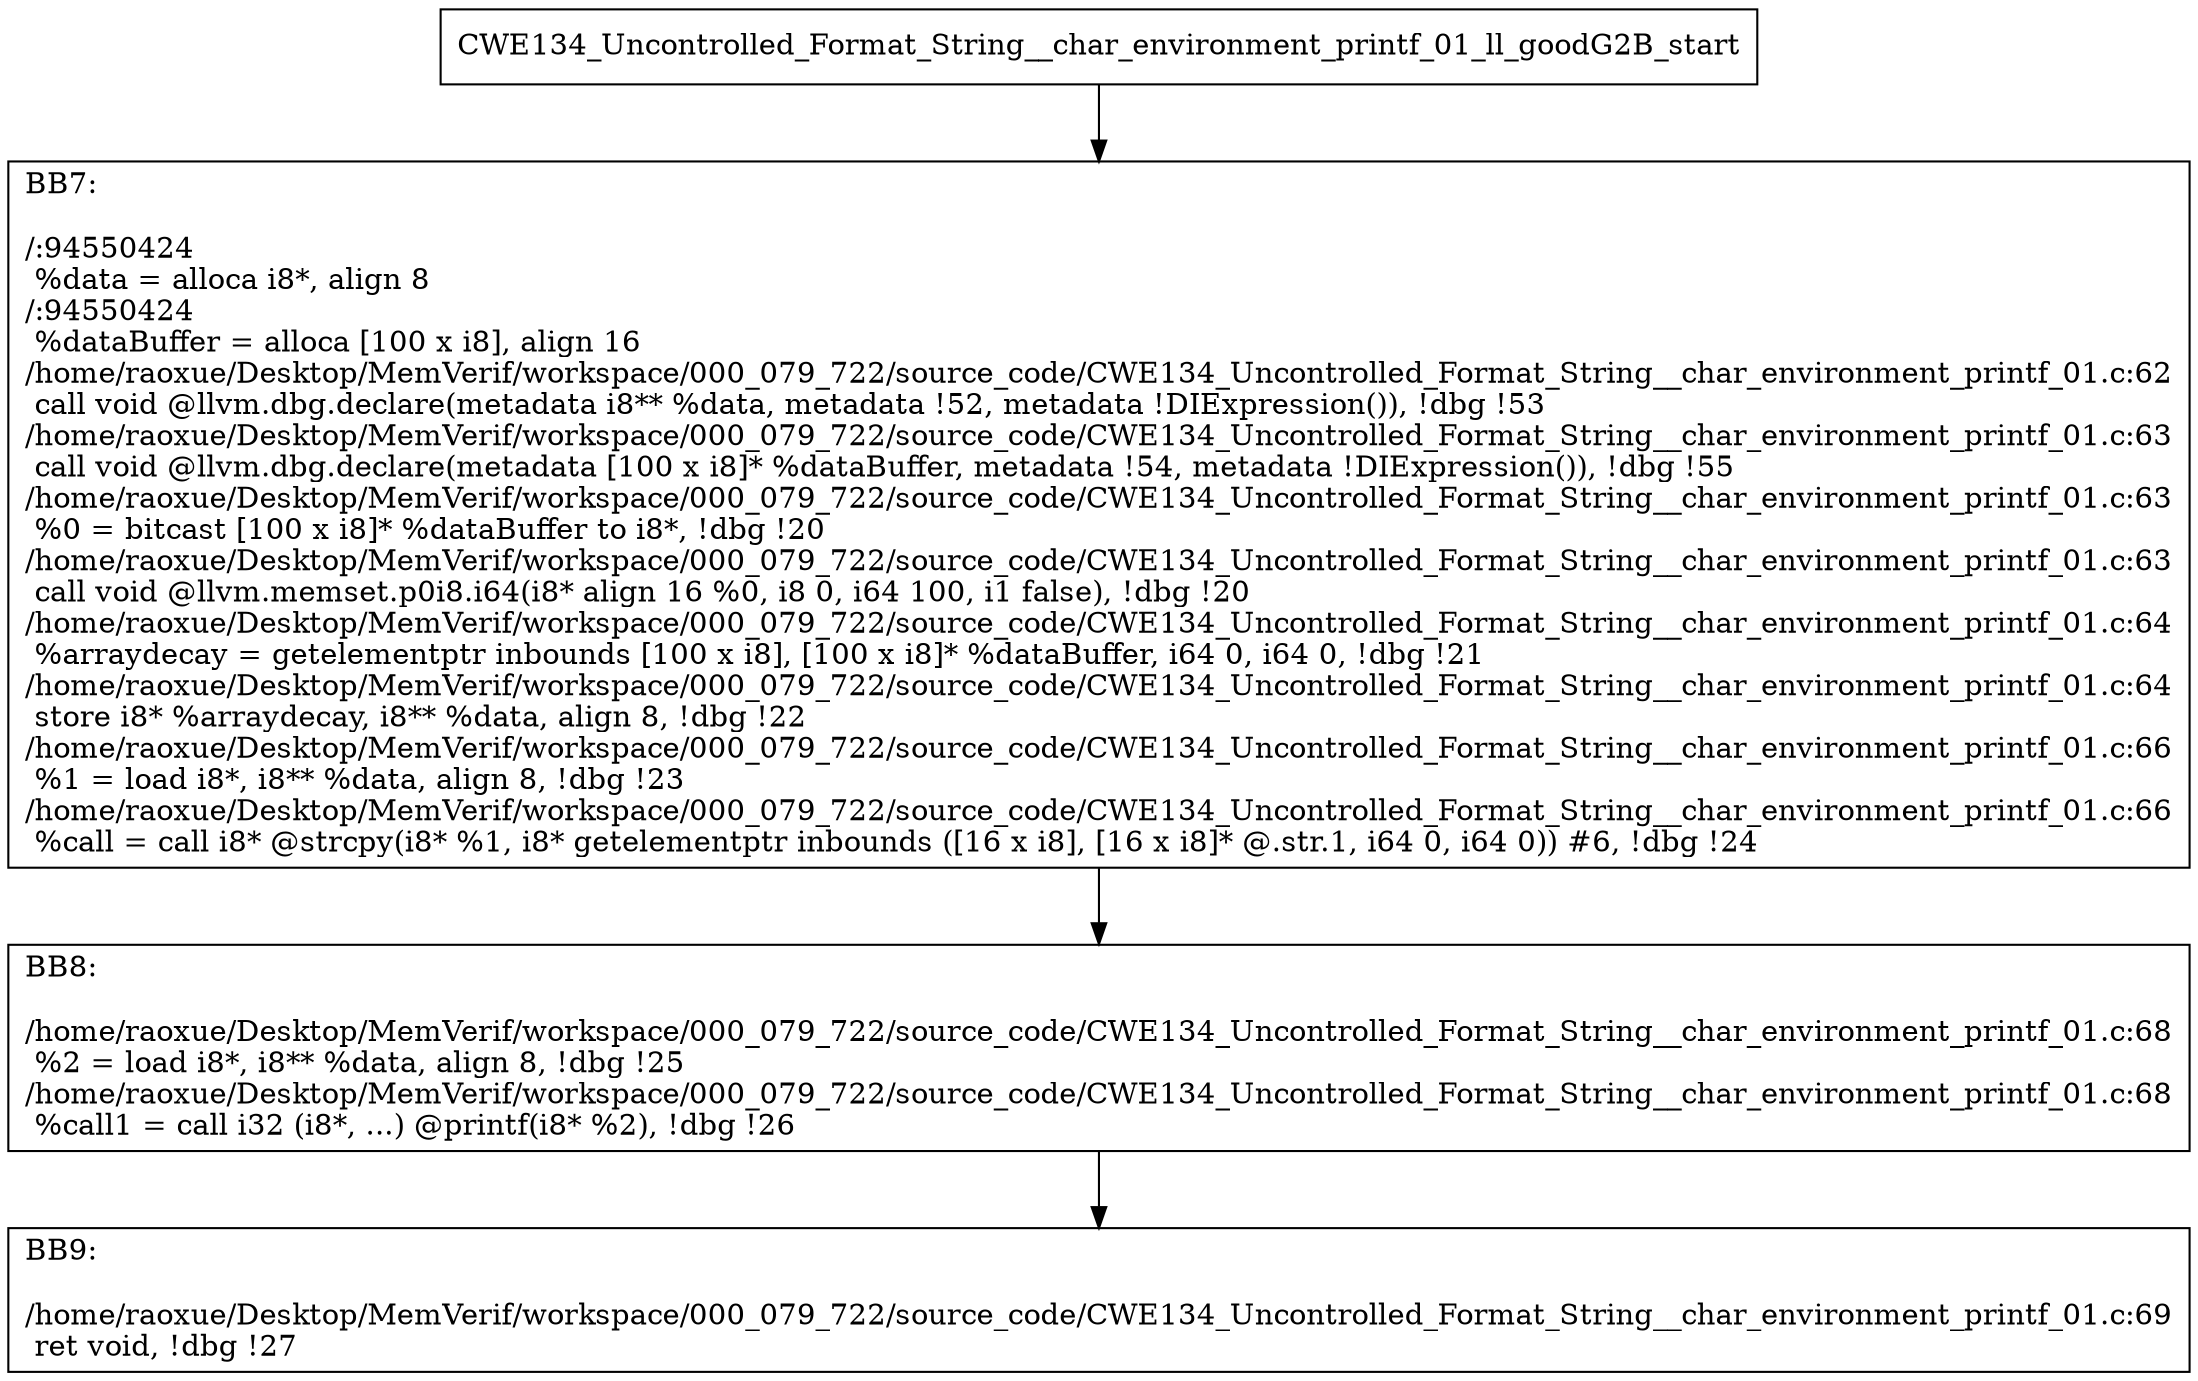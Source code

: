 digraph "CFG for'CWE134_Uncontrolled_Format_String__char_environment_printf_01_ll_goodG2B' function" {
	BBCWE134_Uncontrolled_Format_String__char_environment_printf_01_ll_goodG2B_start[shape=record,label="{CWE134_Uncontrolled_Format_String__char_environment_printf_01_ll_goodG2B_start}"];
	BBCWE134_Uncontrolled_Format_String__char_environment_printf_01_ll_goodG2B_start-> CWE134_Uncontrolled_Format_String__char_environment_printf_01_ll_goodG2BBB7;
	CWE134_Uncontrolled_Format_String__char_environment_printf_01_ll_goodG2BBB7 [shape=record, label="{BB7:\l\l/:94550424\l
  %data = alloca i8*, align 8\l
/:94550424\l
  %dataBuffer = alloca [100 x i8], align 16\l
/home/raoxue/Desktop/MemVerif/workspace/000_079_722/source_code/CWE134_Uncontrolled_Format_String__char_environment_printf_01.c:62\l
  call void @llvm.dbg.declare(metadata i8** %data, metadata !52, metadata !DIExpression()), !dbg !53\l
/home/raoxue/Desktop/MemVerif/workspace/000_079_722/source_code/CWE134_Uncontrolled_Format_String__char_environment_printf_01.c:63\l
  call void @llvm.dbg.declare(metadata [100 x i8]* %dataBuffer, metadata !54, metadata !DIExpression()), !dbg !55\l
/home/raoxue/Desktop/MemVerif/workspace/000_079_722/source_code/CWE134_Uncontrolled_Format_String__char_environment_printf_01.c:63\l
  %0 = bitcast [100 x i8]* %dataBuffer to i8*, !dbg !20\l
/home/raoxue/Desktop/MemVerif/workspace/000_079_722/source_code/CWE134_Uncontrolled_Format_String__char_environment_printf_01.c:63\l
  call void @llvm.memset.p0i8.i64(i8* align 16 %0, i8 0, i64 100, i1 false), !dbg !20\l
/home/raoxue/Desktop/MemVerif/workspace/000_079_722/source_code/CWE134_Uncontrolled_Format_String__char_environment_printf_01.c:64\l
  %arraydecay = getelementptr inbounds [100 x i8], [100 x i8]* %dataBuffer, i64 0, i64 0, !dbg !21\l
/home/raoxue/Desktop/MemVerif/workspace/000_079_722/source_code/CWE134_Uncontrolled_Format_String__char_environment_printf_01.c:64\l
  store i8* %arraydecay, i8** %data, align 8, !dbg !22\l
/home/raoxue/Desktop/MemVerif/workspace/000_079_722/source_code/CWE134_Uncontrolled_Format_String__char_environment_printf_01.c:66\l
  %1 = load i8*, i8** %data, align 8, !dbg !23\l
/home/raoxue/Desktop/MemVerif/workspace/000_079_722/source_code/CWE134_Uncontrolled_Format_String__char_environment_printf_01.c:66\l
  %call = call i8* @strcpy(i8* %1, i8* getelementptr inbounds ([16 x i8], [16 x i8]* @.str.1, i64 0, i64 0)) #6, !dbg !24\l
}"];
	CWE134_Uncontrolled_Format_String__char_environment_printf_01_ll_goodG2BBB7-> CWE134_Uncontrolled_Format_String__char_environment_printf_01_ll_goodG2BBB8;
	CWE134_Uncontrolled_Format_String__char_environment_printf_01_ll_goodG2BBB8 [shape=record, label="{BB8:\l\l/home/raoxue/Desktop/MemVerif/workspace/000_079_722/source_code/CWE134_Uncontrolled_Format_String__char_environment_printf_01.c:68\l
  %2 = load i8*, i8** %data, align 8, !dbg !25\l
/home/raoxue/Desktop/MemVerif/workspace/000_079_722/source_code/CWE134_Uncontrolled_Format_String__char_environment_printf_01.c:68\l
  %call1 = call i32 (i8*, ...) @printf(i8* %2), !dbg !26\l
}"];
	CWE134_Uncontrolled_Format_String__char_environment_printf_01_ll_goodG2BBB8-> CWE134_Uncontrolled_Format_String__char_environment_printf_01_ll_goodG2BBB9;
	CWE134_Uncontrolled_Format_String__char_environment_printf_01_ll_goodG2BBB9 [shape=record, label="{BB9:\l\l/home/raoxue/Desktop/MemVerif/workspace/000_079_722/source_code/CWE134_Uncontrolled_Format_String__char_environment_printf_01.c:69\l
  ret void, !dbg !27\l
}"];
}
